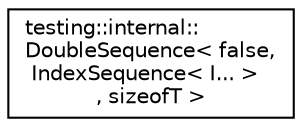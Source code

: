 digraph "Graphical Class Hierarchy"
{
 // INTERACTIVE_SVG=YES
 // LATEX_PDF_SIZE
  edge [fontname="Helvetica",fontsize="10",labelfontname="Helvetica",labelfontsize="10"];
  node [fontname="Helvetica",fontsize="10",shape=record];
  rankdir="LR";
  Node0 [label="testing::internal::\lDoubleSequence\< false,\l IndexSequence\< I... \>\l, sizeofT \>",height=0.2,width=0.4,color="black", fillcolor="white", style="filled",URL="$d4/d56/structtesting_1_1internal_1_1_double_sequence_3_01false_00_01_index_sequence_3_01_i_8_8_8_01_4_00_01sizeof_t_01_4.html",tooltip=" "];
}
